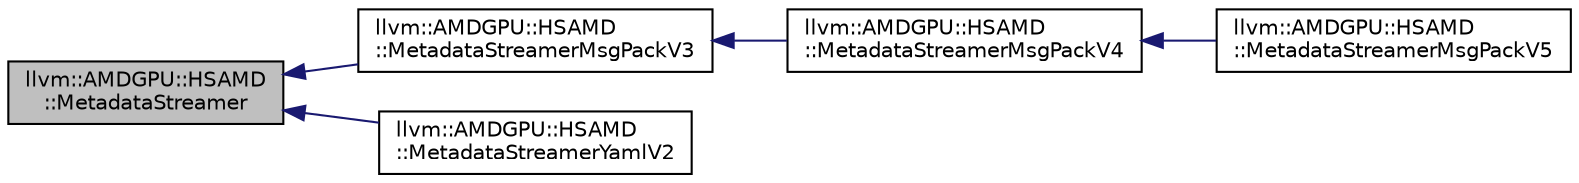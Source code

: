 digraph "llvm::AMDGPU::HSAMD::MetadataStreamer"
{
 // LATEX_PDF_SIZE
  bgcolor="transparent";
  edge [fontname="Helvetica",fontsize="10",labelfontname="Helvetica",labelfontsize="10"];
  node [fontname="Helvetica",fontsize="10",shape=record];
  rankdir="LR";
  Node1 [label="llvm::AMDGPU::HSAMD\l::MetadataStreamer",height=0.2,width=0.4,color="black", fillcolor="grey75", style="filled", fontcolor="black",tooltip=" "];
  Node1 -> Node2 [dir="back",color="midnightblue",fontsize="10",style="solid",fontname="Helvetica"];
  Node2 [label="llvm::AMDGPU::HSAMD\l::MetadataStreamerMsgPackV3",height=0.2,width=0.4,color="black",URL="$classllvm_1_1AMDGPU_1_1HSAMD_1_1MetadataStreamerMsgPackV3.html",tooltip=" "];
  Node2 -> Node3 [dir="back",color="midnightblue",fontsize="10",style="solid",fontname="Helvetica"];
  Node3 [label="llvm::AMDGPU::HSAMD\l::MetadataStreamerMsgPackV4",height=0.2,width=0.4,color="black",URL="$classllvm_1_1AMDGPU_1_1HSAMD_1_1MetadataStreamerMsgPackV4.html",tooltip=" "];
  Node3 -> Node4 [dir="back",color="midnightblue",fontsize="10",style="solid",fontname="Helvetica"];
  Node4 [label="llvm::AMDGPU::HSAMD\l::MetadataStreamerMsgPackV5",height=0.2,width=0.4,color="black",URL="$classllvm_1_1AMDGPU_1_1HSAMD_1_1MetadataStreamerMsgPackV5.html",tooltip=" "];
  Node1 -> Node5 [dir="back",color="midnightblue",fontsize="10",style="solid",fontname="Helvetica"];
  Node5 [label="llvm::AMDGPU::HSAMD\l::MetadataStreamerYamlV2",height=0.2,width=0.4,color="black",URL="$classllvm_1_1AMDGPU_1_1HSAMD_1_1MetadataStreamerYamlV2.html",tooltip=" "];
}
